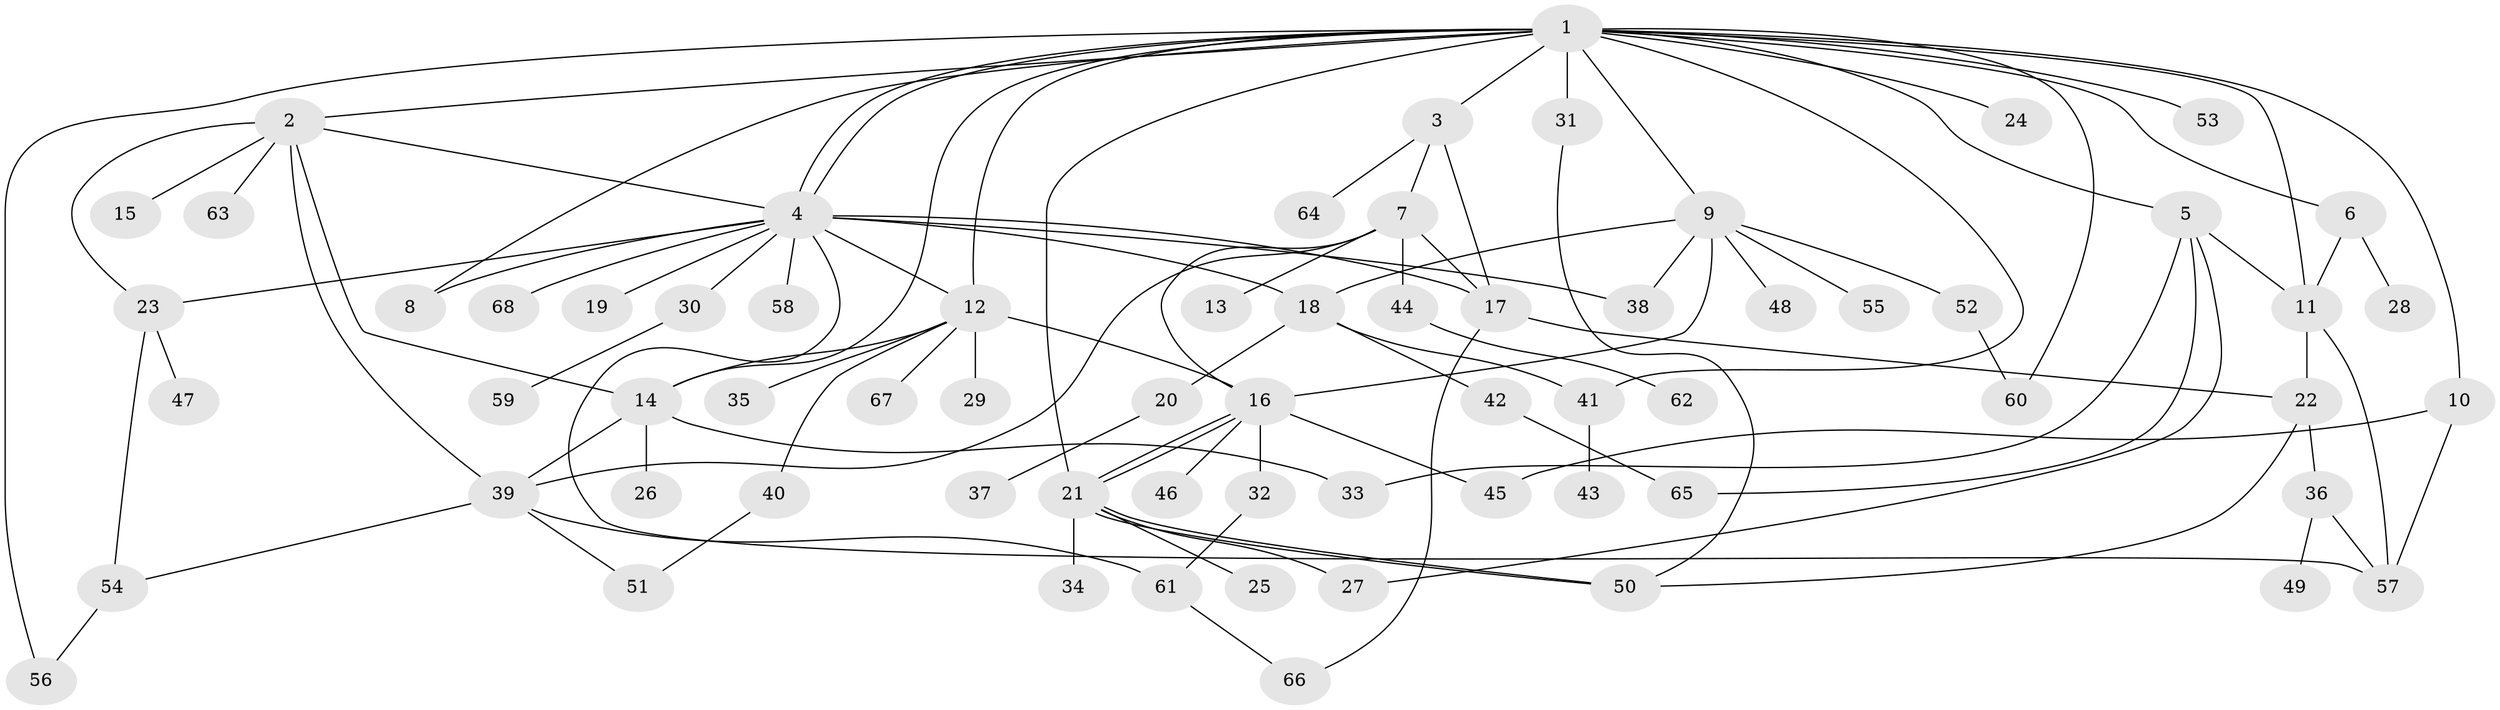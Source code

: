 // coarse degree distribution, {13: 0.037037037037037035, 5: 0.14814814814814814, 7: 0.1111111111111111, 15: 0.037037037037037035, 3: 0.07407407407407407, 1: 0.4074074074074074, 2: 0.18518518518518517}
// Generated by graph-tools (version 1.1) at 2025/18/03/04/25 18:18:16]
// undirected, 68 vertices, 104 edges
graph export_dot {
graph [start="1"]
  node [color=gray90,style=filled];
  1;
  2;
  3;
  4;
  5;
  6;
  7;
  8;
  9;
  10;
  11;
  12;
  13;
  14;
  15;
  16;
  17;
  18;
  19;
  20;
  21;
  22;
  23;
  24;
  25;
  26;
  27;
  28;
  29;
  30;
  31;
  32;
  33;
  34;
  35;
  36;
  37;
  38;
  39;
  40;
  41;
  42;
  43;
  44;
  45;
  46;
  47;
  48;
  49;
  50;
  51;
  52;
  53;
  54;
  55;
  56;
  57;
  58;
  59;
  60;
  61;
  62;
  63;
  64;
  65;
  66;
  67;
  68;
  1 -- 2;
  1 -- 3;
  1 -- 4;
  1 -- 4;
  1 -- 5;
  1 -- 6;
  1 -- 8;
  1 -- 9;
  1 -- 10;
  1 -- 11;
  1 -- 12;
  1 -- 14;
  1 -- 21;
  1 -- 24;
  1 -- 31;
  1 -- 41;
  1 -- 53;
  1 -- 56;
  1 -- 60;
  2 -- 4;
  2 -- 14;
  2 -- 15;
  2 -- 23;
  2 -- 39;
  2 -- 63;
  3 -- 7;
  3 -- 17;
  3 -- 64;
  4 -- 8;
  4 -- 12;
  4 -- 17;
  4 -- 18;
  4 -- 19;
  4 -- 23;
  4 -- 30;
  4 -- 38;
  4 -- 57;
  4 -- 58;
  4 -- 68;
  5 -- 11;
  5 -- 27;
  5 -- 33;
  5 -- 65;
  6 -- 11;
  6 -- 28;
  7 -- 13;
  7 -- 16;
  7 -- 17;
  7 -- 39;
  7 -- 44;
  9 -- 16;
  9 -- 18;
  9 -- 38;
  9 -- 48;
  9 -- 52;
  9 -- 55;
  10 -- 45;
  10 -- 57;
  11 -- 22;
  11 -- 57;
  12 -- 14;
  12 -- 16;
  12 -- 29;
  12 -- 35;
  12 -- 40;
  12 -- 67;
  14 -- 26;
  14 -- 33;
  14 -- 39;
  16 -- 21;
  16 -- 21;
  16 -- 32;
  16 -- 45;
  16 -- 46;
  17 -- 22;
  17 -- 66;
  18 -- 20;
  18 -- 41;
  18 -- 42;
  20 -- 37;
  21 -- 25;
  21 -- 27;
  21 -- 34;
  21 -- 50;
  21 -- 50;
  22 -- 36;
  22 -- 50;
  23 -- 47;
  23 -- 54;
  30 -- 59;
  31 -- 50;
  32 -- 61;
  36 -- 49;
  36 -- 57;
  39 -- 51;
  39 -- 54;
  39 -- 61;
  40 -- 51;
  41 -- 43;
  42 -- 65;
  44 -- 62;
  52 -- 60;
  54 -- 56;
  61 -- 66;
}
